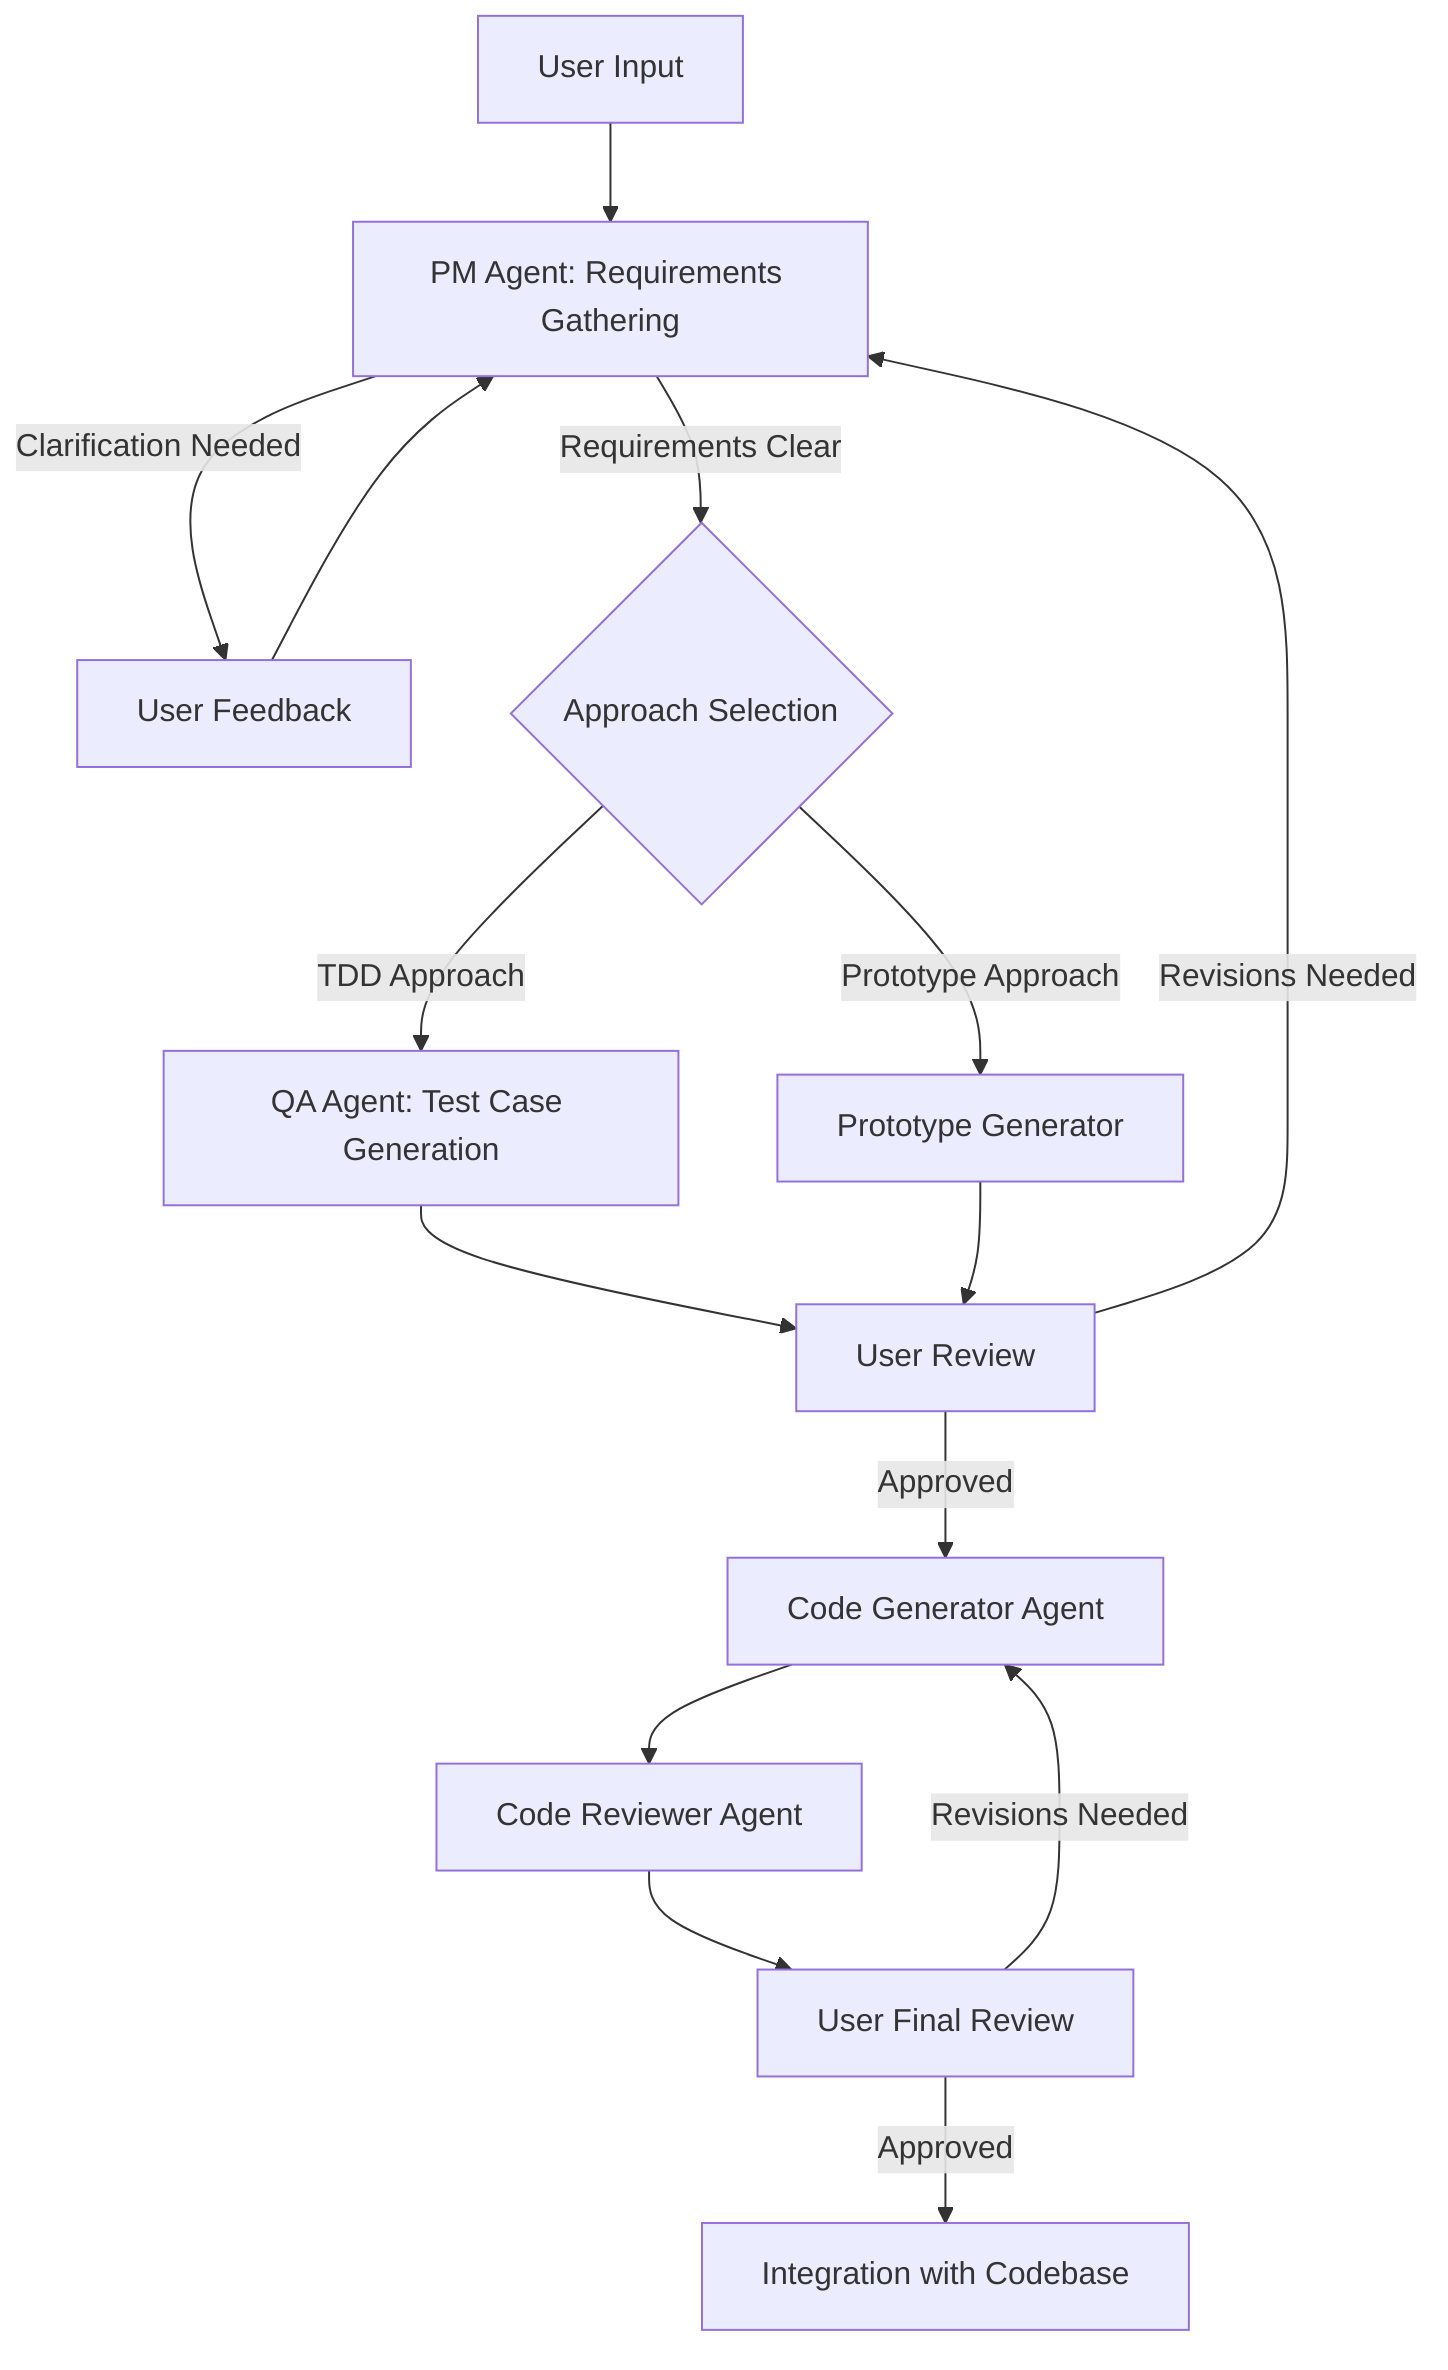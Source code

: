graph TD
    A[User Input] --> B[PM Agent: Requirements Gathering]
    B -->|Clarification Needed| C[User Feedback]
    C --> B
    B -->|Requirements Clear| D{Approach Selection}
    D -->|TDD Approach| E[QA Agent: Test Case Generation]
    D -->|Prototype Approach| F[Prototype Generator]
    E & F --> G[User Review]
    G -->|Approved| H[Code Generator Agent]
    G -->|Revisions Needed| B
    H --> I[Code Reviewer Agent]
    I --> J[User Final Review]
    J -->|Approved| K[Integration with Codebase]
    J -->|Revisions Needed| H